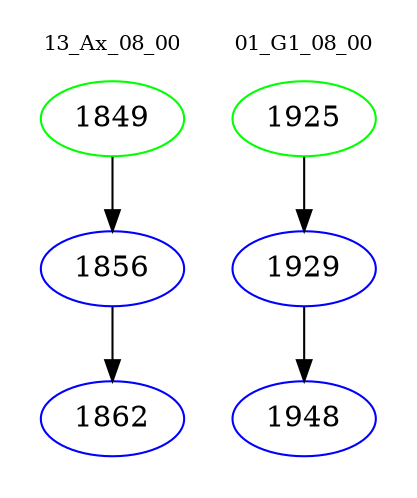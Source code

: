 digraph{
subgraph cluster_0 {
color = white
label = "13_Ax_08_00";
fontsize=10;
T0_1849 [label="1849", color="green"]
T0_1849 -> T0_1856 [color="black"]
T0_1856 [label="1856", color="blue"]
T0_1856 -> T0_1862 [color="black"]
T0_1862 [label="1862", color="blue"]
}
subgraph cluster_1 {
color = white
label = "01_G1_08_00";
fontsize=10;
T1_1925 [label="1925", color="green"]
T1_1925 -> T1_1929 [color="black"]
T1_1929 [label="1929", color="blue"]
T1_1929 -> T1_1948 [color="black"]
T1_1948 [label="1948", color="blue"]
}
}
